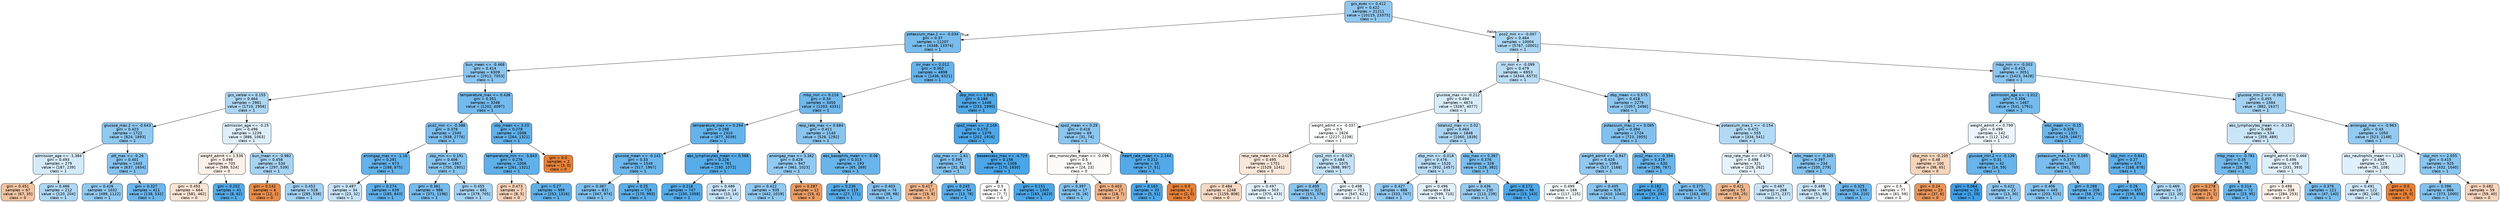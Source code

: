 digraph Tree {
node [shape=box, style="filled, rounded", color="black", fontname="helvetica"] ;
edge [fontname="helvetica"] ;
0 [label="gcs_eyes <= 0.412\ngini = 0.422\nsamples = 21211\nvalue = [10115, 23375]\nclass = 1", fillcolor="#8fc7f0"] ;
1 [label="potassium_max.1 <= -0.034\ngini = 0.37\nsamples = 11207\nvalue = [4348, 13374]\nclass = 1", fillcolor="#79bded"] ;
0 -> 1 [labeldistance=2.5, labelangle=45, headlabel="True"] ;
2 [label="bun_mean <= -0.468\ngini = 0.414\nsamples = 6309\nvalue = [2912, 7053]\nclass = 1", fillcolor="#8bc5f0"] ;
1 -> 2 ;
3 [label="gcs_verbal <= 0.155\ngini = 0.464\nsamples = 2961\nvalue = [1710, 2956]\nclass = 1", fillcolor="#acd6f4"] ;
2 -> 3 ;
4 [label="glucose_max.2 <= -0.643\ngini = 0.423\nsamples = 1722\nvalue = [824, 1893]\nclass = 1", fillcolor="#8fc8f0"] ;
3 -> 4 ;
5 [label="admission_age <= -1.384\ngini = 0.493\nsamples = 279\nvalue = [187, 239]\nclass = 1", fillcolor="#d4eaf9"] ;
4 -> 5 ;
6 [label="gini = 0.451\nsamples = 67\nvalue = [67, 35]\nclass = 0", fillcolor="#f3c3a0"] ;
5 -> 6 ;
7 [label="gini = 0.466\nsamples = 212\nvalue = [120, 204]\nclass = 1", fillcolor="#add7f4"] ;
5 -> 7 ;
8 [label="ptt_max <= -0.26\ngini = 0.401\nsamples = 1443\nvalue = [637, 1654]\nclass = 1", fillcolor="#85c3ef"] ;
4 -> 8 ;
9 [label="gini = 0.426\nsamples = 1032\nvalue = [499, 1122]\nclass = 1", fillcolor="#91c9f1"] ;
8 -> 9 ;
10 [label="gini = 0.327\nsamples = 411\nvalue = [138, 532]\nclass = 1", fillcolor="#6cb6ec"] ;
8 -> 10 ;
11 [label="admission_age <= -0.25\ngini = 0.496\nsamples = 1239\nvalue = [886, 1063]\nclass = 1", fillcolor="#deeffb"] ;
3 -> 11 ;
12 [label="weight_admit <= 1.536\ngini = 0.498\nsamples = 705\nvalue = [589, 524]\nclass = 0", fillcolor="#fcf1e9"] ;
11 -> 12 ;
13 [label="gini = 0.493\nsamples = 664\nvalue = [581, 462]\nclass = 0", fillcolor="#fae5d6"] ;
12 -> 13 ;
14 [label="gini = 0.202\nsamples = 41\nvalue = [8, 62]\nclass = 1", fillcolor="#53aae8"] ;
12 -> 14 ;
15 [label="bun_mean <= -0.982\ngini = 0.458\nsamples = 534\nvalue = [297, 539]\nclass = 1", fillcolor="#a6d3f3"] ;
11 -> 15 ;
16 [label="gini = 0.142\nsamples = 6\nvalue = [12, 1]\nclass = 0", fillcolor="#e78c49"] ;
15 -> 16 ;
17 [label="gini = 0.453\nsamples = 528\nvalue = [285, 538]\nclass = 1", fillcolor="#a2d1f3"] ;
15 -> 17 ;
18 [label="temperature_max <= 0.438\ngini = 0.351\nsamples = 3348\nvalue = [1202, 4097]\nclass = 1", fillcolor="#73baed"] ;
2 -> 18 ;
19 [label="pco2_min <= -0.388\ngini = 0.378\nsamples = 2340\nvalue = [938, 2776]\nclass = 1", fillcolor="#7cbeee"] ;
18 -> 19 ;
20 [label="aniongap_max <= -1.16\ngini = 0.291\nsamples = 673\nvalue = [188, 875]\nclass = 1", fillcolor="#64b2eb"] ;
19 -> 20 ;
21 [label="gini = 0.487\nsamples = 34\nvalue = [23, 32]\nclass = 1", fillcolor="#c7e3f8"] ;
20 -> 21 ;
22 [label="gini = 0.274\nsamples = 639\nvalue = [165, 843]\nclass = 1", fillcolor="#60b0ea"] ;
20 -> 22 ;
23 [label="sbp_min <= 0.191\ngini = 0.406\nsamples = 1667\nvalue = [750, 1901]\nclass = 1", fillcolor="#87c4ef"] ;
19 -> 23 ;
24 [label="gini = 0.361\nsamples = 986\nvalue = [371, 1196]\nclass = 1", fillcolor="#76bbed"] ;
23 -> 24 ;
25 [label="gini = 0.455\nsamples = 681\nvalue = [379, 705]\nclass = 1", fillcolor="#a3d2f3"] ;
23 -> 25 ;
26 [label="sbp_mean <= 3.33\ngini = 0.278\nsamples = 1008\nvalue = [264, 1321]\nclass = 1", fillcolor="#61b1ea"] ;
18 -> 26 ;
27 [label="temperature_min <= -3.843\ngini = 0.276\nsamples = 1006\nvalue = [261, 1321]\nclass = 1", fillcolor="#60b0ea"] ;
26 -> 27 ;
28 [label="gini = 0.473\nsamples = 7\nvalue = [8, 5]\nclass = 0", fillcolor="#f5d0b5"] ;
27 -> 28 ;
29 [label="gini = 0.27\nsamples = 999\nvalue = [253, 1316]\nclass = 1", fillcolor="#5fb0ea"] ;
27 -> 29 ;
30 [label="gini = 0.0\nsamples = 2\nvalue = [3, 0]\nclass = 0", fillcolor="#e58139"] ;
26 -> 30 ;
31 [label="inr_max <= 0.012\ngini = 0.302\nsamples = 4898\nvalue = [1436, 6321]\nclass = 1", fillcolor="#66b3eb"] ;
1 -> 31 ;
32 [label="mbp_min <= 0.216\ngini = 0.34\nsamples = 3450\nvalue = [1203, 4331]\nclass = 1", fillcolor="#70b8ec"] ;
31 -> 32 ;
33 [label="temperature_max <= 0.294\ngini = 0.298\nsamples = 2310\nvalue = [677, 3039]\nclass = 1", fillcolor="#65b3eb"] ;
32 -> 33 ;
34 [label="glucose_mean <= -0.141\ngini = 0.33\nsamples = 1549\nvalue = [517, 1967]\nclass = 1", fillcolor="#6db7ec"] ;
33 -> 34 ;
35 [label="gini = 0.387\nsamples = 831\nvalue = [347, 974]\nclass = 1", fillcolor="#80c0ee"] ;
34 -> 35 ;
36 [label="gini = 0.25\nsamples = 718\nvalue = [170, 993]\nclass = 1", fillcolor="#5baee9"] ;
34 -> 36 ;
37 [label="abs_lymphocytes_mean <= 0.588\ngini = 0.226\nsamples = 761\nvalue = [160, 1072]\nclass = 1", fillcolor="#57ace9"] ;
33 -> 37 ;
38 [label="gini = 0.218\nsamples = 747\nvalue = [150, 1058]\nclass = 1", fillcolor="#55abe9"] ;
37 -> 38 ;
39 [label="gini = 0.486\nsamples = 14\nvalue = [10, 14]\nclass = 1", fillcolor="#c6e3f8"] ;
37 -> 39 ;
40 [label="resp_rate_max <= 0.684\ngini = 0.411\nsamples = 1140\nvalue = [526, 1292]\nclass = 1", fillcolor="#8ac5f0"] ;
32 -> 40 ;
41 [label="aniongap_max <= 3.362\ngini = 0.428\nsamples = 947\nvalue = [461, 1023]\nclass = 1", fillcolor="#92c9f1"] ;
40 -> 41 ;
42 [label="gini = 0.422\nsamples = 935\nvalue = [442, 1019]\nclass = 1", fillcolor="#8fc8f0"] ;
41 -> 42 ;
43 [label="gini = 0.287\nsamples = 12\nvalue = [19, 4]\nclass = 0", fillcolor="#ea9c63"] ;
41 -> 43 ;
44 [label="abs_basophils_mean <= -0.08\ngini = 0.313\nsamples = 193\nvalue = [65, 269]\nclass = 1", fillcolor="#69b5eb"] ;
40 -> 44 ;
45 [label="gini = 0.236\nsamples = 119\nvalue = [27, 171]\nclass = 1", fillcolor="#58ace9"] ;
44 -> 45 ;
46 [label="gini = 0.403\nsamples = 74\nvalue = [38, 98]\nclass = 1", fillcolor="#86c3ef"] ;
44 -> 46 ;
47 [label="dbp_min <= 1.045\ngini = 0.188\nsamples = 1448\nvalue = [233, 1990]\nclass = 1", fillcolor="#50a8e8"] ;
31 -> 47 ;
48 [label="spo2_mean <= -2.149\ngini = 0.173\nsamples = 1379\nvalue = [202, 1916]\nclass = 1", fillcolor="#4ea7e8"] ;
47 -> 48 ;
49 [label="sbp_max <= -1.61\ngini = 0.395\nsamples = 71\nvalue = [32, 86]\nclass = 1", fillcolor="#83c1ef"] ;
48 -> 49 ;
50 [label="gini = 0.417\nsamples = 17\nvalue = [19, 8]\nclass = 0", fillcolor="#f0b68c"] ;
49 -> 50 ;
51 [label="gini = 0.245\nsamples = 54\nvalue = [13, 78]\nclass = 1", fillcolor="#5aade9"] ;
49 -> 51 ;
52 [label="baseexcess_max <= -4.729\ngini = 0.156\nsamples = 1308\nvalue = [170, 1830]\nclass = 1", fillcolor="#4ba6e7"] ;
48 -> 52 ;
53 [label="gini = 0.5\nsamples = 8\nvalue = [7, 7]\nclass = 0", fillcolor="#ffffff"] ;
52 -> 53 ;
54 [label="gini = 0.151\nsamples = 1300\nvalue = [163, 1823]\nclass = 1", fillcolor="#4ba6e7"] ;
52 -> 54 ;
55 [label="spo2_mean <= 0.29\ngini = 0.416\nsamples = 69\nvalue = [31, 74]\nclass = 1", fillcolor="#8cc6f0"] ;
47 -> 55 ;
56 [label="abs_monocytes_mean <= -0.096\ngini = 0.5\nsamples = 34\nvalue = [24, 23]\nclass = 0", fillcolor="#fefaf7"] ;
55 -> 56 ;
57 [label="gini = 0.397\nsamples = 17\nvalue = [6, 16]\nclass = 1", fillcolor="#83c2ef"] ;
56 -> 57 ;
58 [label="gini = 0.403\nsamples = 17\nvalue = [18, 7]\nclass = 0", fillcolor="#efb286"] ;
56 -> 58 ;
59 [label="heart_rate_mean <= 2.144\ngini = 0.212\nsamples = 35\nvalue = [7, 51]\nclass = 1", fillcolor="#54aae9"] ;
55 -> 59 ;
60 [label="gini = 0.163\nsamples = 33\nvalue = [5, 51]\nclass = 1", fillcolor="#4ca7e8"] ;
59 -> 60 ;
61 [label="gini = 0.0\nsamples = 2\nvalue = [2, 0]\nclass = 0", fillcolor="#e58139"] ;
59 -> 61 ;
62 [label="pco2_min <= -0.007\ngini = 0.464\nsamples = 10004\nvalue = [5767, 10001]\nclass = 1", fillcolor="#abd6f4"] ;
0 -> 62 [labeldistance=2.5, labelangle=-45, headlabel="False"] ;
63 [label="inr_min <= -0.099\ngini = 0.479\nsamples = 6953\nvalue = [4344, 6573]\nclass = 1", fillcolor="#bcdef6"] ;
62 -> 63 ;
64 [label="glucose_max <= -0.212\ngini = 0.494\nsamples = 4674\nvalue = [3287, 4077]\nclass = 1", fillcolor="#d9ecfa"] ;
63 -> 64 ;
65 [label="weight_admit <= -0.037\ngini = 0.5\nsamples = 2826\nvalue = [2227, 2238]\nclass = 1", fillcolor="#feffff"] ;
64 -> 65 ;
66 [label="resp_rate_mean <= 0.246\ngini = 0.495\nsamples = 1751\nvalue = [1529, 1241]\nclass = 0", fillcolor="#fae7da"] ;
65 -> 66 ;
67 [label="gini = 0.484\nsamples = 1248\nvalue = [1159, 808]\nclass = 0", fillcolor="#f7d9c3"] ;
66 -> 67 ;
68 [label="gini = 0.497\nsamples = 503\nvalue = [370, 433]\nclass = 1", fillcolor="#e2f1fb"] ;
66 -> 68 ;
69 [label="spo2_min <= -0.029\ngini = 0.484\nsamples = 1075\nvalue = [698, 997]\nclass = 1", fillcolor="#c4e2f7"] ;
65 -> 69 ;
70 [label="gini = 0.409\nsamples = 322\nvalue = [151, 376]\nclass = 1", fillcolor="#89c4ef"] ;
69 -> 70 ;
71 [label="gini = 0.498\nsamples = 753\nvalue = [547, 621]\nclass = 1", fillcolor="#e7f3fc"] ;
69 -> 71 ;
72 [label="totalco2_max <= 0.02\ngini = 0.464\nsamples = 1848\nvalue = [1060, 1839]\nclass = 1", fillcolor="#abd5f4"] ;
64 -> 72 ;
73 [label="dbp_min <= -0.018\ngini = 0.476\nsamples = 1520\nvalue = [932, 1457]\nclass = 1", fillcolor="#b8dcf6"] ;
72 -> 73 ;
74 [label="gini = 0.427\nsamples = 686\nvalue = [333, 747]\nclass = 1", fillcolor="#91c9f1"] ;
73 -> 74 ;
75 [label="gini = 0.496\nsamples = 834\nvalue = [599, 710]\nclass = 1", fillcolor="#e0f0fb"] ;
73 -> 75 ;
76 [label="sbp_max <= 0.367\ngini = 0.376\nsamples = 328\nvalue = [128, 382]\nclass = 1", fillcolor="#7bbeee"] ;
72 -> 76 ;
77 [label="gini = 0.436\nsamples = 230\nvalue = [113, 239]\nclass = 1", fillcolor="#97cbf1"] ;
76 -> 77 ;
78 [label="gini = 0.172\nsamples = 98\nvalue = [15, 143]\nclass = 1", fillcolor="#4ea7e8"] ;
76 -> 78 ;
79 [label="dbp_mean <= 0.575\ngini = 0.418\nsamples = 2279\nvalue = [1057, 2496]\nclass = 1", fillcolor="#8dc7f0"] ;
63 -> 79 ;
80 [label="potassium_max.1 <= 0.085\ngini = 0.394\nsamples = 1724\nvalue = [723, 1955]\nclass = 1", fillcolor="#82c1ef"] ;
79 -> 80 ;
81 [label="weight_admit <= -0.947\ngini = 0.428\nsamples = 1094\nvalue = [527, 1168]\nclass = 1", fillcolor="#92c9f1"] ;
80 -> 81 ;
82 [label="gini = 0.499\nsamples = 166\nvalue = [117, 125]\nclass = 1", fillcolor="#f2f9fd"] ;
81 -> 82 ;
83 [label="gini = 0.405\nsamples = 928\nvalue = [410, 1043]\nclass = 1", fillcolor="#87c4ef"] ;
81 -> 83 ;
84 [label="pco2_max <= -0.394\ngini = 0.319\nsamples = 630\nvalue = [196, 787]\nclass = 1", fillcolor="#6ab5eb"] ;
80 -> 84 ;
85 [label="gini = 0.182\nsamples = 210\nvalue = [33, 292]\nclass = 1", fillcolor="#4fa8e8"] ;
84 -> 85 ;
86 [label="gini = 0.373\nsamples = 420\nvalue = [163, 495]\nclass = 1", fillcolor="#7abdee"] ;
84 -> 86 ;
87 [label="potassium_max.1 <= -0.154\ngini = 0.472\nsamples = 555\nvalue = [334, 541]\nclass = 1", fillcolor="#b3daf5"] ;
79 -> 87 ;
88 [label="resp_rate_max <= -0.675\ngini = 0.498\nsamples = 321\nvalue = [229, 262]\nclass = 1", fillcolor="#e6f3fc"] ;
87 -> 88 ;
89 [label="gini = 0.421\nsamples = 53\nvalue = [58, 25]\nclass = 0", fillcolor="#f0b78e"] ;
88 -> 89 ;
90 [label="gini = 0.487\nsamples = 268\nvalue = [171, 237]\nclass = 1", fillcolor="#c8e4f8"] ;
88 -> 90 ;
91 [label="wbc_mean <= -0.345\ngini = 0.397\nsamples = 234\nvalue = [105, 279]\nclass = 1", fillcolor="#84c2ef"] ;
87 -> 91 ;
92 [label="gini = 0.489\nsamples = 76\nvalue = [51, 69]\nclass = 1", fillcolor="#cbe5f8"] ;
91 -> 92 ;
93 [label="gini = 0.325\nsamples = 158\nvalue = [54, 210]\nclass = 1", fillcolor="#6cb6ec"] ;
91 -> 93 ;
94 [label="mbp_min <= -0.003\ngini = 0.415\nsamples = 3051\nvalue = [1423, 3428]\nclass = 1", fillcolor="#8bc6f0"] ;
62 -> 94 ;
95 [label="admission_age <= -1.012\ngini = 0.356\nsamples = 1467\nvalue = [541, 1791]\nclass = 1", fillcolor="#75bbed"] ;
94 -> 95 ;
96 [label="weight_admit <= 0.799\ngini = 0.499\nsamples = 142\nvalue = [112, 124]\nclass = 1", fillcolor="#ecf6fc"] ;
95 -> 96 ;
97 [label="dbp_min <= -0.105\ngini = 0.48\nsamples = 100\nvalue = [98, 65]\nclass = 0", fillcolor="#f6d5bc"] ;
96 -> 97 ;
98 [label="gini = 0.5\nsamples = 77\nvalue = [61, 59]\nclass = 0", fillcolor="#fefbf9"] ;
97 -> 98 ;
99 [label="gini = 0.24\nsamples = 23\nvalue = [37, 6]\nclass = 0", fillcolor="#e99559"] ;
97 -> 99 ;
100 [label="glucose_min.2 <= -0.139\ngini = 0.31\nsamples = 42\nvalue = [14, 59]\nclass = 1", fillcolor="#68b4eb"] ;
96 -> 100 ;
101 [label="gini = 0.064\nsamples = 20\nvalue = [1, 29]\nclass = 1", fillcolor="#40a0e6"] ;
100 -> 101 ;
102 [label="gini = 0.422\nsamples = 22\nvalue = [13, 30]\nclass = 1", fillcolor="#8fc7f0"] ;
100 -> 102 ;
103 [label="wbc_mean <= -0.15\ngini = 0.326\nsamples = 1325\nvalue = [429, 1667]\nclass = 1", fillcolor="#6cb6ec"] ;
95 -> 103 ;
104 [label="potassium_max.1 <= 0.085\ngini = 0.374\nsamples = 651\nvalue = [261, 789]\nclass = 1", fillcolor="#7abdee"] ;
103 -> 104 ;
105 [label="gini = 0.406\nsamples = 445\nvalue = [203, 515]\nclass = 1", fillcolor="#87c4ef"] ;
104 -> 105 ;
106 [label="gini = 0.288\nsamples = 206\nvalue = [58, 274]\nclass = 1", fillcolor="#63b2eb"] ;
104 -> 106 ;
107 [label="sbp_min <= 0.841\ngini = 0.27\nsamples = 674\nvalue = [168, 878]\nclass = 1", fillcolor="#5fb0ea"] ;
103 -> 107 ;
108 [label="gini = 0.26\nsamples = 655\nvalue = [156, 858]\nclass = 1", fillcolor="#5dafea"] ;
107 -> 108 ;
109 [label="gini = 0.469\nsamples = 19\nvalue = [12, 20]\nclass = 1", fillcolor="#b0d8f5"] ;
107 -> 109 ;
110 [label="glucose_min.2 <= -0.382\ngini = 0.455\nsamples = 1584\nvalue = [882, 1637]\nclass = 1", fillcolor="#a4d2f3"] ;
94 -> 110 ;
111 [label="abs_lymphocytes_mean <= -0.154\ngini = 0.488\nsamples = 534\nvalue = [359, 489]\nclass = 1", fillcolor="#cae5f8"] ;
110 -> 111 ;
112 [label="mbp_max <= -0.781\ngini = 0.35\nsamples = 75\nvalue = [28, 96]\nclass = 1", fillcolor="#73baed"] ;
111 -> 112 ;
113 [label="gini = 0.278\nsamples = 3\nvalue = [5, 1]\nclass = 0", fillcolor="#ea9a61"] ;
112 -> 113 ;
114 [label="gini = 0.314\nsamples = 72\nvalue = [23, 95]\nclass = 1", fillcolor="#69b5eb"] ;
112 -> 114 ;
115 [label="weight_admit <= 0.468\ngini = 0.496\nsamples = 459\nvalue = [331, 393]\nclass = 1", fillcolor="#e0f0fb"] ;
111 -> 115 ;
116 [label="gini = 0.498\nsamples = 338\nvalue = [284, 253]\nclass = 0", fillcolor="#fcf1e9"] ;
115 -> 116 ;
117 [label="gini = 0.376\nsamples = 121\nvalue = [47, 140]\nclass = 1", fillcolor="#7bbeee"] ;
115 -> 117 ;
118 [label="aniongap_max <= -0.963\ngini = 0.43\nsamples = 1050\nvalue = [523, 1148]\nclass = 1", fillcolor="#93caf1"] ;
110 -> 118 ;
119 [label="abs_neutrophils_mean <= 1.126\ngini = 0.496\nsamples = 125\nvalue = [91, 108]\nclass = 1", fillcolor="#e0f0fb"] ;
118 -> 119 ;
120 [label="gini = 0.491\nsamples = 122\nvalue = [82, 108]\nclass = 1", fillcolor="#cfe7f9"] ;
119 -> 120 ;
121 [label="gini = 0.0\nsamples = 3\nvalue = [9, 0]\nclass = 0", fillcolor="#e58139"] ;
119 -> 121 ;
122 [label="sbp_min <= 2.055\ngini = 0.415\nsamples = 925\nvalue = [432, 1040]\nclass = 1", fillcolor="#8bc6f0"] ;
118 -> 122 ;
123 [label="gini = 0.396\nsamples = 866\nvalue = [373, 1000]\nclass = 1", fillcolor="#83c2ef"] ;
122 -> 123 ;
124 [label="gini = 0.482\nsamples = 59\nvalue = [59, 40]\nclass = 0", fillcolor="#f7d6bf"] ;
122 -> 124 ;
}